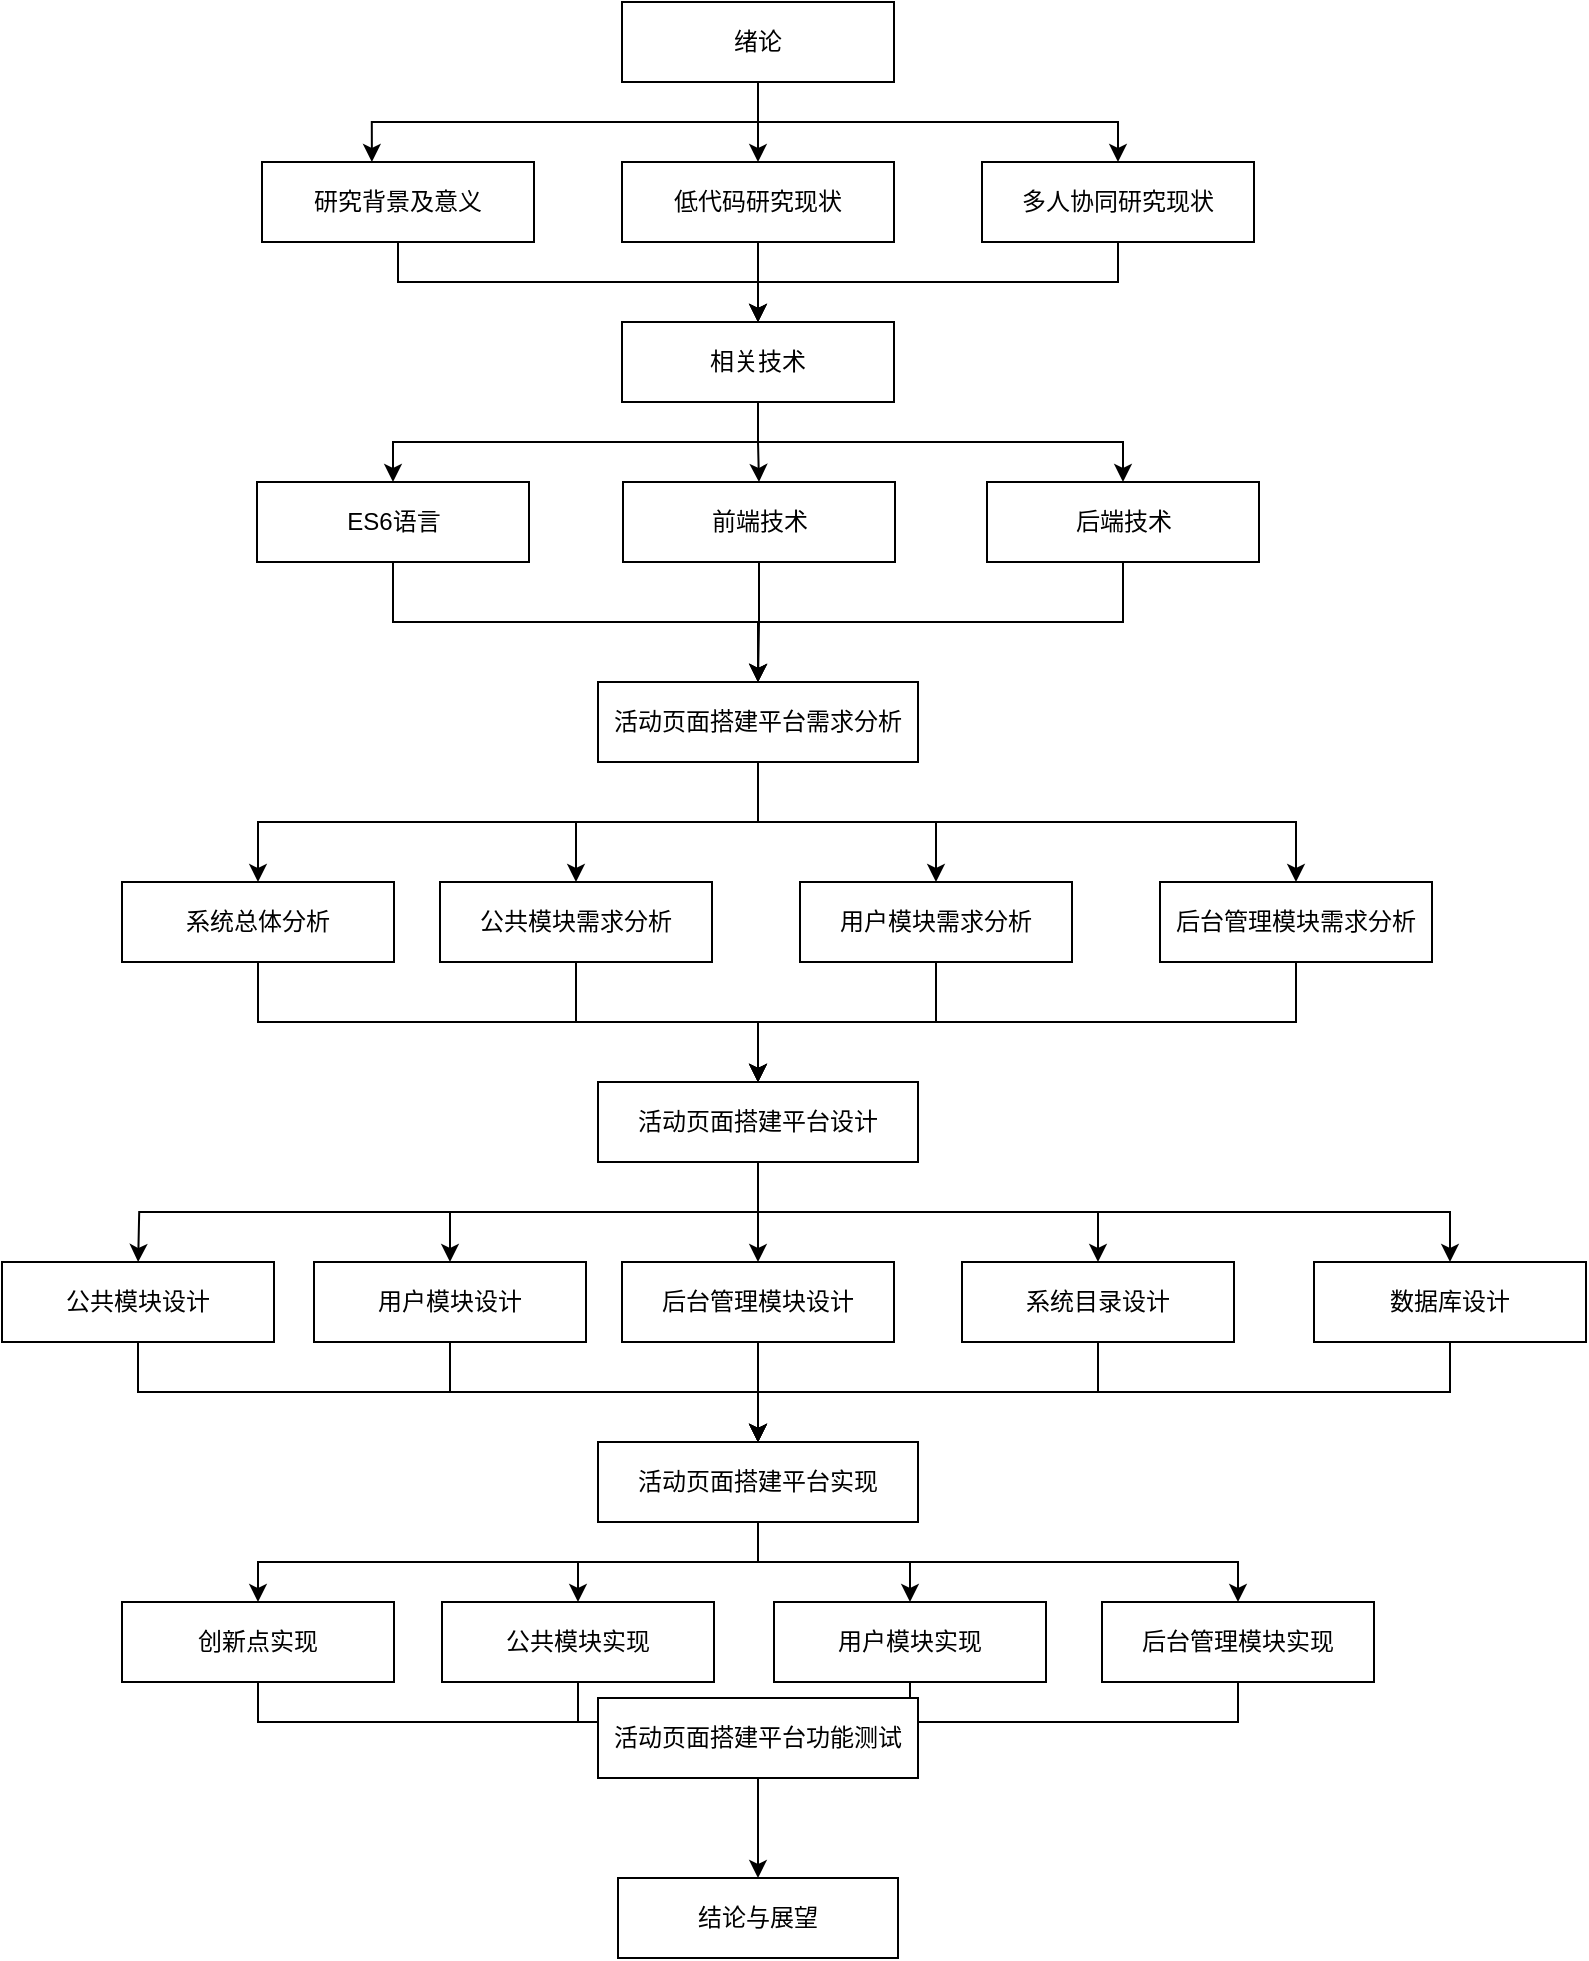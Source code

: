 <mxfile version="24.0.6" type="github">
  <diagram name="第 1 页" id="xwgQjPLYuZ0b8j5jcag2">
    <mxGraphModel dx="1468" dy="932" grid="1" gridSize="10" guides="1" tooltips="1" connect="1" arrows="1" fold="1" page="1" pageScale="1" pageWidth="827" pageHeight="1169" math="0" shadow="0">
      <root>
        <mxCell id="0" />
        <mxCell id="1" parent="0" />
        <mxCell id="GHWC5vaI68Qx3i44Mjvv-23" style="edgeStyle=orthogonalEdgeStyle;rounded=0;orthogonalLoop=1;jettySize=auto;html=1;exitX=0.5;exitY=1;exitDx=0;exitDy=0;" parent="1" source="GHWC5vaI68Qx3i44Mjvv-1" target="GHWC5vaI68Qx3i44Mjvv-3" edge="1">
          <mxGeometry relative="1" as="geometry" />
        </mxCell>
        <mxCell id="GHWC5vaI68Qx3i44Mjvv-24" style="edgeStyle=orthogonalEdgeStyle;rounded=0;orthogonalLoop=1;jettySize=auto;html=1;exitX=0.5;exitY=1;exitDx=0;exitDy=0;" parent="1" source="GHWC5vaI68Qx3i44Mjvv-1" target="GHWC5vaI68Qx3i44Mjvv-4" edge="1">
          <mxGeometry relative="1" as="geometry" />
        </mxCell>
        <mxCell id="GHWC5vaI68Qx3i44Mjvv-1" value="绪论" style="rounded=0;whiteSpace=wrap;html=1;" parent="1" vertex="1">
          <mxGeometry x="359" y="110" width="136" height="40" as="geometry" />
        </mxCell>
        <mxCell id="U0SrRVnIkzHvuZyMadGK-15" style="edgeStyle=orthogonalEdgeStyle;rounded=0;orthogonalLoop=1;jettySize=auto;html=1;exitX=0.5;exitY=1;exitDx=0;exitDy=0;entryX=0.5;entryY=0;entryDx=0;entryDy=0;" edge="1" parent="1" source="GHWC5vaI68Qx3i44Mjvv-2" target="U0SrRVnIkzHvuZyMadGK-1">
          <mxGeometry relative="1" as="geometry" />
        </mxCell>
        <mxCell id="GHWC5vaI68Qx3i44Mjvv-2" value="研究背景及意义" style="rounded=0;whiteSpace=wrap;html=1;" parent="1" vertex="1">
          <mxGeometry x="179" y="190" width="136" height="40" as="geometry" />
        </mxCell>
        <mxCell id="U0SrRVnIkzHvuZyMadGK-17" style="edgeStyle=orthogonalEdgeStyle;rounded=0;orthogonalLoop=1;jettySize=auto;html=1;exitX=0.5;exitY=1;exitDx=0;exitDy=0;entryX=0.5;entryY=0;entryDx=0;entryDy=0;" edge="1" parent="1" source="GHWC5vaI68Qx3i44Mjvv-3" target="U0SrRVnIkzHvuZyMadGK-1">
          <mxGeometry relative="1" as="geometry" />
        </mxCell>
        <mxCell id="GHWC5vaI68Qx3i44Mjvv-3" value="低代码研究现状" style="rounded=0;whiteSpace=wrap;html=1;" parent="1" vertex="1">
          <mxGeometry x="359" y="190" width="136" height="40" as="geometry" />
        </mxCell>
        <mxCell id="U0SrRVnIkzHvuZyMadGK-18" style="edgeStyle=orthogonalEdgeStyle;rounded=0;orthogonalLoop=1;jettySize=auto;html=1;exitX=0.5;exitY=1;exitDx=0;exitDy=0;entryX=0.5;entryY=0;entryDx=0;entryDy=0;" edge="1" parent="1" source="GHWC5vaI68Qx3i44Mjvv-4" target="U0SrRVnIkzHvuZyMadGK-1">
          <mxGeometry relative="1" as="geometry" />
        </mxCell>
        <mxCell id="GHWC5vaI68Qx3i44Mjvv-4" value="多人协同研究现状" style="rounded=0;whiteSpace=wrap;html=1;" parent="1" vertex="1">
          <mxGeometry x="539" y="190" width="136" height="40" as="geometry" />
        </mxCell>
        <mxCell id="GHWC5vaI68Qx3i44Mjvv-27" style="edgeStyle=orthogonalEdgeStyle;rounded=0;orthogonalLoop=1;jettySize=auto;html=1;exitX=0.5;exitY=1;exitDx=0;exitDy=0;entryX=0.5;entryY=0;entryDx=0;entryDy=0;" parent="1" source="GHWC5vaI68Qx3i44Mjvv-5" target="GHWC5vaI68Qx3i44Mjvv-6" edge="1">
          <mxGeometry relative="1" as="geometry" />
        </mxCell>
        <mxCell id="GHWC5vaI68Qx3i44Mjvv-28" style="edgeStyle=orthogonalEdgeStyle;rounded=0;orthogonalLoop=1;jettySize=auto;html=1;exitX=0.5;exitY=1;exitDx=0;exitDy=0;entryX=0.5;entryY=0;entryDx=0;entryDy=0;" parent="1" source="GHWC5vaI68Qx3i44Mjvv-5" target="GHWC5vaI68Qx3i44Mjvv-7" edge="1">
          <mxGeometry relative="1" as="geometry" />
        </mxCell>
        <mxCell id="GHWC5vaI68Qx3i44Mjvv-29" style="edgeStyle=orthogonalEdgeStyle;rounded=0;orthogonalLoop=1;jettySize=auto;html=1;exitX=0.5;exitY=1;exitDx=0;exitDy=0;entryX=0.5;entryY=0;entryDx=0;entryDy=0;" parent="1" source="GHWC5vaI68Qx3i44Mjvv-5" target="GHWC5vaI68Qx3i44Mjvv-8" edge="1">
          <mxGeometry relative="1" as="geometry" />
        </mxCell>
        <mxCell id="U0SrRVnIkzHvuZyMadGK-14" style="edgeStyle=orthogonalEdgeStyle;rounded=0;orthogonalLoop=1;jettySize=auto;html=1;exitX=0.5;exitY=1;exitDx=0;exitDy=0;entryX=0.5;entryY=0;entryDx=0;entryDy=0;" edge="1" parent="1" source="GHWC5vaI68Qx3i44Mjvv-5" target="U0SrRVnIkzHvuZyMadGK-13">
          <mxGeometry relative="1" as="geometry" />
        </mxCell>
        <mxCell id="GHWC5vaI68Qx3i44Mjvv-5" value="活动页面搭建平台需求分析" style="rounded=0;whiteSpace=wrap;html=1;" parent="1" vertex="1">
          <mxGeometry x="347" y="450" width="160" height="40" as="geometry" />
        </mxCell>
        <mxCell id="U0SrRVnIkzHvuZyMadGK-24" style="edgeStyle=orthogonalEdgeStyle;rounded=0;orthogonalLoop=1;jettySize=auto;html=1;exitX=0.5;exitY=1;exitDx=0;exitDy=0;entryX=0.5;entryY=0;entryDx=0;entryDy=0;" edge="1" parent="1" source="GHWC5vaI68Qx3i44Mjvv-6" target="GHWC5vaI68Qx3i44Mjvv-9">
          <mxGeometry relative="1" as="geometry" />
        </mxCell>
        <mxCell id="GHWC5vaI68Qx3i44Mjvv-6" value="公共模块需求分析" style="rounded=0;whiteSpace=wrap;html=1;" parent="1" vertex="1">
          <mxGeometry x="268" y="550" width="136" height="40" as="geometry" />
        </mxCell>
        <mxCell id="U0SrRVnIkzHvuZyMadGK-25" style="edgeStyle=orthogonalEdgeStyle;rounded=0;orthogonalLoop=1;jettySize=auto;html=1;exitX=0.5;exitY=1;exitDx=0;exitDy=0;entryX=0.5;entryY=0;entryDx=0;entryDy=0;" edge="1" parent="1" source="GHWC5vaI68Qx3i44Mjvv-7" target="GHWC5vaI68Qx3i44Mjvv-9">
          <mxGeometry relative="1" as="geometry" />
        </mxCell>
        <mxCell id="GHWC5vaI68Qx3i44Mjvv-7" value="用户模块需求分析" style="rounded=0;whiteSpace=wrap;html=1;" parent="1" vertex="1">
          <mxGeometry x="448" y="550" width="136" height="40" as="geometry" />
        </mxCell>
        <mxCell id="U0SrRVnIkzHvuZyMadGK-26" style="edgeStyle=orthogonalEdgeStyle;rounded=0;orthogonalLoop=1;jettySize=auto;html=1;exitX=0.5;exitY=1;exitDx=0;exitDy=0;entryX=0.5;entryY=0;entryDx=0;entryDy=0;" edge="1" parent="1" source="GHWC5vaI68Qx3i44Mjvv-8" target="GHWC5vaI68Qx3i44Mjvv-9">
          <mxGeometry relative="1" as="geometry" />
        </mxCell>
        <mxCell id="GHWC5vaI68Qx3i44Mjvv-8" value="后台管理模块需求分析" style="rounded=0;whiteSpace=wrap;html=1;" parent="1" vertex="1">
          <mxGeometry x="628" y="550" width="136" height="40" as="geometry" />
        </mxCell>
        <mxCell id="GHWC5vaI68Qx3i44Mjvv-31" style="edgeStyle=orthogonalEdgeStyle;rounded=0;orthogonalLoop=1;jettySize=auto;html=1;exitX=0.5;exitY=1;exitDx=0;exitDy=0;" parent="1" source="GHWC5vaI68Qx3i44Mjvv-9" edge="1">
          <mxGeometry relative="1" as="geometry">
            <mxPoint x="117.077" y="740" as="targetPoint" />
          </mxGeometry>
        </mxCell>
        <mxCell id="GHWC5vaI68Qx3i44Mjvv-32" style="edgeStyle=orthogonalEdgeStyle;rounded=0;orthogonalLoop=1;jettySize=auto;html=1;exitX=0.5;exitY=1;exitDx=0;exitDy=0;entryX=0.5;entryY=0;entryDx=0;entryDy=0;" parent="1" source="GHWC5vaI68Qx3i44Mjvv-9" target="GHWC5vaI68Qx3i44Mjvv-11" edge="1">
          <mxGeometry relative="1" as="geometry" />
        </mxCell>
        <mxCell id="GHWC5vaI68Qx3i44Mjvv-33" style="edgeStyle=orthogonalEdgeStyle;rounded=0;orthogonalLoop=1;jettySize=auto;html=1;exitX=0.5;exitY=1;exitDx=0;exitDy=0;entryX=0.5;entryY=0;entryDx=0;entryDy=0;" parent="1" source="GHWC5vaI68Qx3i44Mjvv-9" target="GHWC5vaI68Qx3i44Mjvv-12" edge="1">
          <mxGeometry relative="1" as="geometry" />
        </mxCell>
        <mxCell id="GHWC5vaI68Qx3i44Mjvv-34" style="edgeStyle=orthogonalEdgeStyle;rounded=0;orthogonalLoop=1;jettySize=auto;html=1;exitX=0.5;exitY=1;exitDx=0;exitDy=0;" parent="1" source="GHWC5vaI68Qx3i44Mjvv-9" target="GHWC5vaI68Qx3i44Mjvv-13" edge="1">
          <mxGeometry relative="1" as="geometry" />
        </mxCell>
        <mxCell id="U0SrRVnIkzHvuZyMadGK-9" style="edgeStyle=orthogonalEdgeStyle;rounded=0;orthogonalLoop=1;jettySize=auto;html=1;exitX=0.5;exitY=1;exitDx=0;exitDy=0;entryX=0.5;entryY=0;entryDx=0;entryDy=0;" edge="1" parent="1" source="GHWC5vaI68Qx3i44Mjvv-9" target="U0SrRVnIkzHvuZyMadGK-8">
          <mxGeometry relative="1" as="geometry" />
        </mxCell>
        <mxCell id="GHWC5vaI68Qx3i44Mjvv-9" value="活动页面搭建平台设计" style="rounded=0;whiteSpace=wrap;html=1;" parent="1" vertex="1">
          <mxGeometry x="347" y="650" width="160" height="40" as="geometry" />
        </mxCell>
        <mxCell id="U0SrRVnIkzHvuZyMadGK-27" style="edgeStyle=orthogonalEdgeStyle;rounded=0;orthogonalLoop=1;jettySize=auto;html=1;exitX=0.5;exitY=1;exitDx=0;exitDy=0;entryX=0.5;entryY=0;entryDx=0;entryDy=0;" edge="1" parent="1" source="GHWC5vaI68Qx3i44Mjvv-10" target="GHWC5vaI68Qx3i44Mjvv-14">
          <mxGeometry relative="1" as="geometry" />
        </mxCell>
        <mxCell id="GHWC5vaI68Qx3i44Mjvv-10" value="公共模块设计" style="rounded=0;whiteSpace=wrap;html=1;" parent="1" vertex="1">
          <mxGeometry x="49" y="740" width="136" height="40" as="geometry" />
        </mxCell>
        <mxCell id="GHWC5vaI68Qx3i44Mjvv-37" style="edgeStyle=orthogonalEdgeStyle;rounded=0;orthogonalLoop=1;jettySize=auto;html=1;exitX=0.5;exitY=1;exitDx=0;exitDy=0;" parent="1" source="GHWC5vaI68Qx3i44Mjvv-11" target="GHWC5vaI68Qx3i44Mjvv-14" edge="1">
          <mxGeometry relative="1" as="geometry" />
        </mxCell>
        <mxCell id="GHWC5vaI68Qx3i44Mjvv-11" value="用户模块设计" style="rounded=0;whiteSpace=wrap;html=1;" parent="1" vertex="1">
          <mxGeometry x="205" y="740" width="136" height="40" as="geometry" />
        </mxCell>
        <mxCell id="GHWC5vaI68Qx3i44Mjvv-35" style="edgeStyle=orthogonalEdgeStyle;rounded=0;orthogonalLoop=1;jettySize=auto;html=1;exitX=0.5;exitY=1;exitDx=0;exitDy=0;entryX=0.5;entryY=0;entryDx=0;entryDy=0;" parent="1" source="GHWC5vaI68Qx3i44Mjvv-12" target="GHWC5vaI68Qx3i44Mjvv-14" edge="1">
          <mxGeometry relative="1" as="geometry" />
        </mxCell>
        <mxCell id="GHWC5vaI68Qx3i44Mjvv-12" value="后台管理模块设计" style="rounded=0;whiteSpace=wrap;html=1;" parent="1" vertex="1">
          <mxGeometry x="359" y="740" width="136" height="40" as="geometry" />
        </mxCell>
        <mxCell id="GHWC5vaI68Qx3i44Mjvv-36" style="edgeStyle=orthogonalEdgeStyle;rounded=0;orthogonalLoop=1;jettySize=auto;html=1;exitX=0.5;exitY=1;exitDx=0;exitDy=0;entryX=0.5;entryY=0;entryDx=0;entryDy=0;" parent="1" source="GHWC5vaI68Qx3i44Mjvv-13" target="GHWC5vaI68Qx3i44Mjvv-14" edge="1">
          <mxGeometry relative="1" as="geometry" />
        </mxCell>
        <mxCell id="GHWC5vaI68Qx3i44Mjvv-13" value="系统目录设计" style="rounded=0;whiteSpace=wrap;html=1;" parent="1" vertex="1">
          <mxGeometry x="529" y="740" width="136" height="40" as="geometry" />
        </mxCell>
        <mxCell id="GHWC5vaI68Qx3i44Mjvv-40" style="edgeStyle=orthogonalEdgeStyle;rounded=0;orthogonalLoop=1;jettySize=auto;html=1;exitX=0.5;exitY=1;exitDx=0;exitDy=0;entryX=0.5;entryY=0;entryDx=0;entryDy=0;" parent="1" source="GHWC5vaI68Qx3i44Mjvv-14" target="GHWC5vaI68Qx3i44Mjvv-18" edge="1">
          <mxGeometry relative="1" as="geometry" />
        </mxCell>
        <mxCell id="GHWC5vaI68Qx3i44Mjvv-41" style="edgeStyle=orthogonalEdgeStyle;rounded=0;orthogonalLoop=1;jettySize=auto;html=1;exitX=0.5;exitY=1;exitDx=0;exitDy=0;" parent="1" source="GHWC5vaI68Qx3i44Mjvv-14" target="GHWC5vaI68Qx3i44Mjvv-15" edge="1">
          <mxGeometry relative="1" as="geometry" />
        </mxCell>
        <mxCell id="GHWC5vaI68Qx3i44Mjvv-42" style="edgeStyle=orthogonalEdgeStyle;rounded=0;orthogonalLoop=1;jettySize=auto;html=1;exitX=0.5;exitY=1;exitDx=0;exitDy=0;entryX=0.5;entryY=0;entryDx=0;entryDy=0;" parent="1" source="GHWC5vaI68Qx3i44Mjvv-14" target="GHWC5vaI68Qx3i44Mjvv-16" edge="1">
          <mxGeometry relative="1" as="geometry" />
        </mxCell>
        <mxCell id="GHWC5vaI68Qx3i44Mjvv-43" style="edgeStyle=orthogonalEdgeStyle;rounded=0;orthogonalLoop=1;jettySize=auto;html=1;exitX=0.5;exitY=1;exitDx=0;exitDy=0;" parent="1" source="GHWC5vaI68Qx3i44Mjvv-14" target="GHWC5vaI68Qx3i44Mjvv-17" edge="1">
          <mxGeometry relative="1" as="geometry" />
        </mxCell>
        <mxCell id="GHWC5vaI68Qx3i44Mjvv-14" value="活动页面搭建平台实现" style="rounded=0;whiteSpace=wrap;html=1;" parent="1" vertex="1">
          <mxGeometry x="347" y="830" width="160" height="40" as="geometry" />
        </mxCell>
        <mxCell id="GHWC5vaI68Qx3i44Mjvv-45" style="edgeStyle=orthogonalEdgeStyle;rounded=0;orthogonalLoop=1;jettySize=auto;html=1;exitX=0.5;exitY=1;exitDx=0;exitDy=0;entryX=0.5;entryY=0;entryDx=0;entryDy=0;" parent="1" source="GHWC5vaI68Qx3i44Mjvv-15" edge="1">
          <mxGeometry relative="1" as="geometry">
            <mxPoint x="427" y="990" as="targetPoint" />
          </mxGeometry>
        </mxCell>
        <mxCell id="GHWC5vaI68Qx3i44Mjvv-15" value="公共模块实现" style="rounded=0;whiteSpace=wrap;html=1;" parent="1" vertex="1">
          <mxGeometry x="269" y="910" width="136" height="40" as="geometry" />
        </mxCell>
        <mxCell id="GHWC5vaI68Qx3i44Mjvv-46" style="edgeStyle=orthogonalEdgeStyle;rounded=0;orthogonalLoop=1;jettySize=auto;html=1;exitX=0.5;exitY=1;exitDx=0;exitDy=0;entryX=0.5;entryY=0;entryDx=0;entryDy=0;" parent="1" source="GHWC5vaI68Qx3i44Mjvv-16" edge="1">
          <mxGeometry relative="1" as="geometry">
            <mxPoint x="427" y="990" as="targetPoint" />
          </mxGeometry>
        </mxCell>
        <mxCell id="GHWC5vaI68Qx3i44Mjvv-16" value="用户模块实现" style="rounded=0;whiteSpace=wrap;html=1;" parent="1" vertex="1">
          <mxGeometry x="435" y="910" width="136" height="40" as="geometry" />
        </mxCell>
        <mxCell id="GHWC5vaI68Qx3i44Mjvv-48" style="edgeStyle=orthogonalEdgeStyle;rounded=0;orthogonalLoop=1;jettySize=auto;html=1;exitX=0.5;exitY=1;exitDx=0;exitDy=0;entryX=0.5;entryY=0;entryDx=0;entryDy=0;" parent="1" source="GHWC5vaI68Qx3i44Mjvv-17" edge="1">
          <mxGeometry relative="1" as="geometry">
            <mxPoint x="427" y="990" as="targetPoint" />
          </mxGeometry>
        </mxCell>
        <mxCell id="GHWC5vaI68Qx3i44Mjvv-17" value="后台管理模块实现" style="rounded=0;whiteSpace=wrap;html=1;" parent="1" vertex="1">
          <mxGeometry x="599" y="910" width="136" height="40" as="geometry" />
        </mxCell>
        <mxCell id="GHWC5vaI68Qx3i44Mjvv-44" style="edgeStyle=orthogonalEdgeStyle;rounded=0;orthogonalLoop=1;jettySize=auto;html=1;exitX=0.5;exitY=1;exitDx=0;exitDy=0;entryX=0.5;entryY=0;entryDx=0;entryDy=0;" parent="1" source="GHWC5vaI68Qx3i44Mjvv-18" edge="1">
          <mxGeometry relative="1" as="geometry">
            <mxPoint x="427" y="990" as="targetPoint" />
          </mxGeometry>
        </mxCell>
        <mxCell id="GHWC5vaI68Qx3i44Mjvv-18" value="创新点实现" style="rounded=0;whiteSpace=wrap;html=1;" parent="1" vertex="1">
          <mxGeometry x="109" y="910" width="136" height="40" as="geometry" />
        </mxCell>
        <mxCell id="GHWC5vaI68Qx3i44Mjvv-49" style="edgeStyle=orthogonalEdgeStyle;rounded=0;orthogonalLoop=1;jettySize=auto;html=1;exitX=0.5;exitY=1;exitDx=0;exitDy=0;entryX=0.5;entryY=0;entryDx=0;entryDy=0;" parent="1" source="GHWC5vaI68Qx3i44Mjvv-20" target="GHWC5vaI68Qx3i44Mjvv-21" edge="1">
          <mxGeometry relative="1" as="geometry" />
        </mxCell>
        <mxCell id="GHWC5vaI68Qx3i44Mjvv-20" value="活动页面搭建平台功能测试" style="rounded=0;whiteSpace=wrap;html=1;" parent="1" vertex="1">
          <mxGeometry x="347" y="958" width="160" height="40" as="geometry" />
        </mxCell>
        <mxCell id="GHWC5vaI68Qx3i44Mjvv-21" value="结论与展望" style="rounded=0;whiteSpace=wrap;html=1;" parent="1" vertex="1">
          <mxGeometry x="357" y="1048" width="140" height="40" as="geometry" />
        </mxCell>
        <mxCell id="GHWC5vaI68Qx3i44Mjvv-22" style="edgeStyle=orthogonalEdgeStyle;rounded=0;orthogonalLoop=1;jettySize=auto;html=1;exitX=0.5;exitY=1;exitDx=0;exitDy=0;entryX=0.404;entryY=0;entryDx=0;entryDy=0;entryPerimeter=0;" parent="1" source="GHWC5vaI68Qx3i44Mjvv-1" target="GHWC5vaI68Qx3i44Mjvv-2" edge="1">
          <mxGeometry relative="1" as="geometry" />
        </mxCell>
        <mxCell id="U0SrRVnIkzHvuZyMadGK-5" style="edgeStyle=orthogonalEdgeStyle;rounded=0;orthogonalLoop=1;jettySize=auto;html=1;exitX=0.5;exitY=1;exitDx=0;exitDy=0;entryX=0.5;entryY=0;entryDx=0;entryDy=0;" edge="1" parent="1" source="U0SrRVnIkzHvuZyMadGK-1" target="U0SrRVnIkzHvuZyMadGK-2">
          <mxGeometry relative="1" as="geometry" />
        </mxCell>
        <mxCell id="U0SrRVnIkzHvuZyMadGK-6" style="edgeStyle=orthogonalEdgeStyle;rounded=0;orthogonalLoop=1;jettySize=auto;html=1;exitX=0.5;exitY=1;exitDx=0;exitDy=0;entryX=0.5;entryY=0;entryDx=0;entryDy=0;" edge="1" parent="1" source="U0SrRVnIkzHvuZyMadGK-1" target="U0SrRVnIkzHvuZyMadGK-3">
          <mxGeometry relative="1" as="geometry" />
        </mxCell>
        <mxCell id="U0SrRVnIkzHvuZyMadGK-7" style="edgeStyle=orthogonalEdgeStyle;rounded=0;orthogonalLoop=1;jettySize=auto;html=1;exitX=0.5;exitY=1;exitDx=0;exitDy=0;" edge="1" parent="1" source="U0SrRVnIkzHvuZyMadGK-1" target="U0SrRVnIkzHvuZyMadGK-4">
          <mxGeometry relative="1" as="geometry" />
        </mxCell>
        <mxCell id="U0SrRVnIkzHvuZyMadGK-1" value="相关技术" style="rounded=0;whiteSpace=wrap;html=1;" vertex="1" parent="1">
          <mxGeometry x="359" y="270" width="136" height="40" as="geometry" />
        </mxCell>
        <mxCell id="U0SrRVnIkzHvuZyMadGK-19" style="edgeStyle=orthogonalEdgeStyle;rounded=0;orthogonalLoop=1;jettySize=auto;html=1;exitX=0.5;exitY=1;exitDx=0;exitDy=0;entryX=0.5;entryY=0;entryDx=0;entryDy=0;" edge="1" parent="1" source="U0SrRVnIkzHvuZyMadGK-2" target="GHWC5vaI68Qx3i44Mjvv-5">
          <mxGeometry relative="1" as="geometry" />
        </mxCell>
        <mxCell id="U0SrRVnIkzHvuZyMadGK-2" value="ES6语言" style="rounded=0;whiteSpace=wrap;html=1;" vertex="1" parent="1">
          <mxGeometry x="176.5" y="350" width="136" height="40" as="geometry" />
        </mxCell>
        <mxCell id="U0SrRVnIkzHvuZyMadGK-20" style="edgeStyle=orthogonalEdgeStyle;rounded=0;orthogonalLoop=1;jettySize=auto;html=1;exitX=0.5;exitY=1;exitDx=0;exitDy=0;entryX=0.5;entryY=0;entryDx=0;entryDy=0;" edge="1" parent="1" source="U0SrRVnIkzHvuZyMadGK-3" target="GHWC5vaI68Qx3i44Mjvv-5">
          <mxGeometry relative="1" as="geometry" />
        </mxCell>
        <mxCell id="U0SrRVnIkzHvuZyMadGK-3" value="前端技术" style="rounded=0;whiteSpace=wrap;html=1;" vertex="1" parent="1">
          <mxGeometry x="359.5" y="350" width="136" height="40" as="geometry" />
        </mxCell>
        <mxCell id="U0SrRVnIkzHvuZyMadGK-21" style="edgeStyle=orthogonalEdgeStyle;rounded=0;orthogonalLoop=1;jettySize=auto;html=1;exitX=0.5;exitY=1;exitDx=0;exitDy=0;entryX=0.5;entryY=0;entryDx=0;entryDy=0;" edge="1" parent="1" source="U0SrRVnIkzHvuZyMadGK-4" target="GHWC5vaI68Qx3i44Mjvv-5">
          <mxGeometry relative="1" as="geometry" />
        </mxCell>
        <mxCell id="U0SrRVnIkzHvuZyMadGK-4" value="后端技术" style="rounded=0;whiteSpace=wrap;html=1;" vertex="1" parent="1">
          <mxGeometry x="541.5" y="350" width="136" height="40" as="geometry" />
        </mxCell>
        <mxCell id="U0SrRVnIkzHvuZyMadGK-10" style="edgeStyle=orthogonalEdgeStyle;rounded=0;orthogonalLoop=1;jettySize=auto;html=1;exitX=0.5;exitY=1;exitDx=0;exitDy=0;entryX=0.5;entryY=0;entryDx=0;entryDy=0;" edge="1" parent="1" source="U0SrRVnIkzHvuZyMadGK-8" target="GHWC5vaI68Qx3i44Mjvv-14">
          <mxGeometry relative="1" as="geometry" />
        </mxCell>
        <mxCell id="U0SrRVnIkzHvuZyMadGK-8" value="数据库设计" style="rounded=0;whiteSpace=wrap;html=1;" vertex="1" parent="1">
          <mxGeometry x="705" y="740" width="136" height="40" as="geometry" />
        </mxCell>
        <mxCell id="U0SrRVnIkzHvuZyMadGK-22" style="edgeStyle=orthogonalEdgeStyle;rounded=0;orthogonalLoop=1;jettySize=auto;html=1;exitX=0.5;exitY=1;exitDx=0;exitDy=0;entryX=0.5;entryY=0;entryDx=0;entryDy=0;" edge="1" parent="1" source="U0SrRVnIkzHvuZyMadGK-13" target="GHWC5vaI68Qx3i44Mjvv-9">
          <mxGeometry relative="1" as="geometry" />
        </mxCell>
        <mxCell id="U0SrRVnIkzHvuZyMadGK-13" value="系统总体分析" style="rounded=0;whiteSpace=wrap;html=1;" vertex="1" parent="1">
          <mxGeometry x="109" y="550" width="136" height="40" as="geometry" />
        </mxCell>
      </root>
    </mxGraphModel>
  </diagram>
</mxfile>
